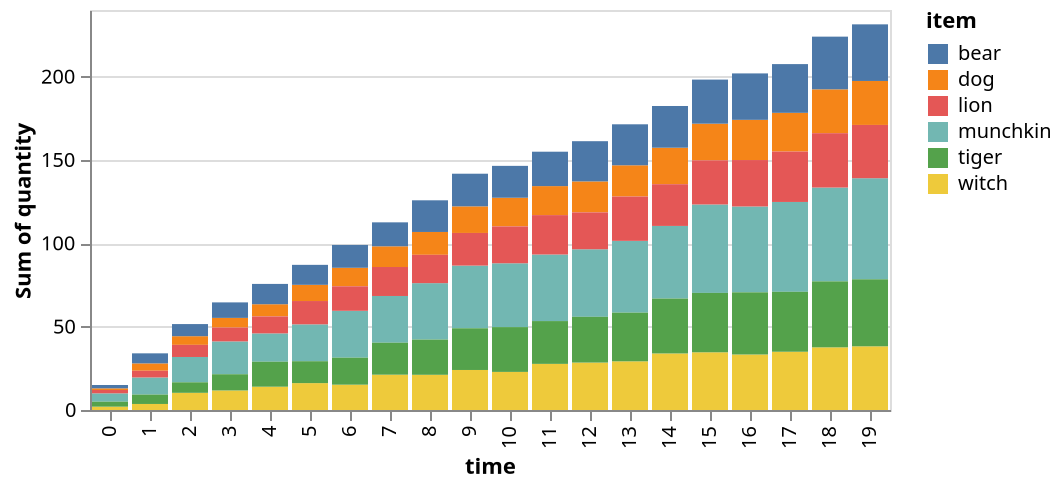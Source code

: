 {"mark":"bar","data":{"values":[{"time":0,"quantity":5,"item":"munchkin"},{"time":1,"quantity":10.278031643091577,"item":"munchkin"},{"time":2,"quantity":15.18958683997628,"item":"munchkin"},{"time":3,"quantity":19.71068609258575,"item":"munchkin"},{"time":4,"quantity":17.000000000000004,"item":"munchkin"},{"time":5,"quantity":22.127049995800743,"item":"munchkin"},{"time":6,"quantity":28.13058987556147,"item":"munchkin"},{"time":7,"quantity":28.03516289842348,"item":"munchkin"},{"time":8,"quantity":33.85761802547598,"item":"munchkin"},{"time":9,"quantity":37.610188015018984,"item":"munchkin"},{"time":10,"quantity":38.30212829607493,"item":"munchkin"},{"time":11,"quantity":39.940667420160906,"item":"munchkin"},{"time":12,"quantity":40.53159496449108,"item":"munchkin"},{"time":13,"quantity":43.07964401264505,"item":"munchkin"},{"time":14,"quantity":43.58875032686557,"item":"munchkin"},{"time":15,"quantity":53.06223395648531,"item":"munchkin"},{"time":16,"quantity":51.50293012833275,"item":"munchkin"},{"time":17,"quantity":53.91328587177879,"item":"munchkin"},{"time":18,"quantity":56.29543283815009,"item":"munchkin"},{"time":19,"quantity":60.65124317675735,"item":"munchkin"},{"time":0,"quantity":2,"item":"witch"},{"time":1,"quantity":3.623898318388478,"item":"witch"},{"time":2,"quantity":10.309573444801934,"item":"witch"},{"time":3,"quantity":11.727161387290321,"item":"witch"},{"time":4,"quantity":13.98560543306118,"item":"witch"},{"time":5,"quantity":16.132639022018836,"item":"witch"},{"time":6,"quantity":15.194870523363548,"item":"witch"},{"time":7,"quantity":21.189151347155786,"item":"witch"},{"time":8,"quantity":21.127049995800743,"item":"witch"},{"time":9,"quantity":24.016965485301043,"item":"witch"},{"time":10,"quantity":22.86525259636632,"item":"witch"},{"time":11,"quantity":27.676874454922782,"item":"witch"},{"time":12,"quantity":28.45580618665162,"item":"witch"},{"time":13,"quantity":29.205297528345778,"item":"witch"},{"time":14,"quantity":33.9280507756976,"item":"witch"},{"time":15,"quantity":34.62634547570625,"item":"witch"},{"time":16,"quantity":33.30212829607493,"item":"witch"},{"time":17,"quantity":34.95707936800063,"item":"witch"},{"time":18,"quantity":37.59266228400805,"item":"witch"},{"time":19,"quantity":38.210162462449645,"item":"witch"},{"time":0,"quantity":1,"item":"dog"},{"time":1,"quantity":4.408224685280692,"item":"dog"},{"time":2,"quantity":5.192962712629476,"item":"dog"},{"time":3,"quantity":5.799546134795289,"item":"dog"},{"time":4,"quantity":7.30037210271847,"item":"dog"},{"time":5,"quantity":9.727161387290321,"item":"dog"},{"time":6,"quantity":11.097596309015797,"item":"dog"},{"time":7,"quantity":12.42287530066645,"item":"dog"},{"time":8,"quantity":13.71068609258575,"item":"dog"},{"time":9,"quantity":15.966610165238238,"item":"dog"},{"time":10,"quantity":17.194870523363548,"item":"dog"},{"time":11,"quantity":17.398765361701578,"item":"dog"},{"time":12,"quantity":18.580936309501134,"item":"dog"},{"time":13,"quantity":18.74354294621998,"item":"dog"},{"time":14,"quantity":21.888381054913122,"item":"dog"},{"time":15,"quantity":22.016965485301043,"item":"dog"},{"time":16,"quantity":24.13058987556147,"item":"dog"},{"time":17,"quantity":23.230370739754015,"item":"dog"},{"time":18,"quantity":26.317280693371046,"item":"dog"},{"time":19,"quantity":26.392173948075055,"item":"dog"},{"time":0,"quantity":2,"item":"lion"},{"time":1,"quantity":4.031433133020796,"item":"lion"},{"time":2,"quantity":7.278031643091578,"item":"lion"},{"time":3,"quantity":8.30037210271847,"item":"lion"},{"time":4,"quantity":10.18958683997628,"item":"lion"},{"time":5,"quantity":13.98560543306118,"item":"lion"},{"time":6,"quantity":14.71068609258575,"item":"lion"},{"time":7,"quantity":17.378925219250924,"item":"lion"},{"time":8,"quantity":17.000000000000004,"item":"lion"},{"time":9,"quantity":19.580936309501134,"item":"lion"},{"time":10,"quantity":22.127049995800743,"item":"lion"},{"time":11,"quantity":23.642492771517183,"item":"lion"},{"time":12,"quantity":22.13058987556147,"item":"lion"},{"time":13,"quantity":26.59405975059458,"item":"lion"},{"time":14,"quantity":25.03516289842348,"item":"lion"},{"time":15,"quantity":26.45580618665162,"item":"lion"},{"time":16,"quantity":27.85761802547598,"item":"lion"},{"time":17,"quantity":30.242003864203042,"item":"lion"},{"time":18,"quantity":32.610188015018984,"item":"lion"},{"time":19,"quantity":31.96324574534057,"item":"lion"},{"time":0,"quantity":3,"item":"tiger"},{"time":1,"quantity":5.623898318388478,"item":"tiger"},{"time":2,"quantity":6.309573444801933,"item":"tiger"},{"time":3,"quantity":9.727161387290321,"item":"tiger"},{"time":4,"quantity":14.98560543306118,"item":"tiger"},{"time":5,"quantity":13.132639022018838,"item":"tiger"},{"time":6,"quantity":16.194870523363548,"item":"tiger"},{"time":7,"quantity":19.189151347155786,"item":"tiger"},{"time":8,"quantity":21.127049995800743,"item":"tiger"},{"time":9,"quantity":25.016965485301043,"item":"tiger"},{"time":10,"quantity":26.86525259636632,"item":"tiger"},{"time":11,"quantity":25.676874454922782,"item":"tiger"},{"time":12,"quantity":27.45580618665162,"item":"tiger"},{"time":13,"quantity":29.205297528345778,"item":"tiger"},{"time":14,"quantity":32.9280507756976,"item":"tiger"},{"time":15,"quantity":35.62634547570625,"item":"tiger"},{"time":16,"quantity":37.30212829607493,"item":"tiger"},{"time":17,"quantity":35.95707936800063,"item":"tiger"},{"time":18,"quantity":39.59266228400805,"item":"tiger"},{"time":19,"quantity":40.210162462449645,"item":"tiger"},{"time":0,"quantity":2,"item":"bear"},{"time":1,"quantity":6.031433133020796,"item":"bear"},{"time":2,"quantity":7.278031643091578,"item":"bear"},{"time":3,"quantity":9.30037210271847,"item":"bear"},{"time":4,"quantity":12.18958683997628,"item":"bear"},{"time":5,"quantity":11.98560543306118,"item":"bear"},{"time":6,"quantity":13.71068609258575,"item":"bear"},{"time":7,"quantity":14.378925219250926,"item":"bear"},{"time":8,"quantity":19.000000000000004,"item":"bear"},{"time":9,"quantity":19.580936309501134,"item":"bear"},{"time":10,"quantity":19.127049995800743,"item":"bear"},{"time":11,"quantity":20.642492771517183,"item":"bear"},{"time":12,"quantity":24.13058987556147,"item":"bear"},{"time":13,"quantity":24.59405975059458,"item":"bear"},{"time":14,"quantity":25.03516289842348,"item":"bear"},{"time":15,"quantity":26.45580618665162,"item":"bear"},{"time":16,"quantity":27.85761802547598,"item":"bear"},{"time":17,"quantity":29.242003864203042,"item":"bear"},{"time":18,"quantity":31.610188015018984,"item":"bear"},{"time":19,"quantity":33.96324574534057,"item":"bear"}]},"encoding":{"color":{"field":"item","type":"nominal"},"x":{"field":"time","type":"ordinal"},"y":{"field":"quantity","aggregate":"sum","type":"quantitative"}}}
